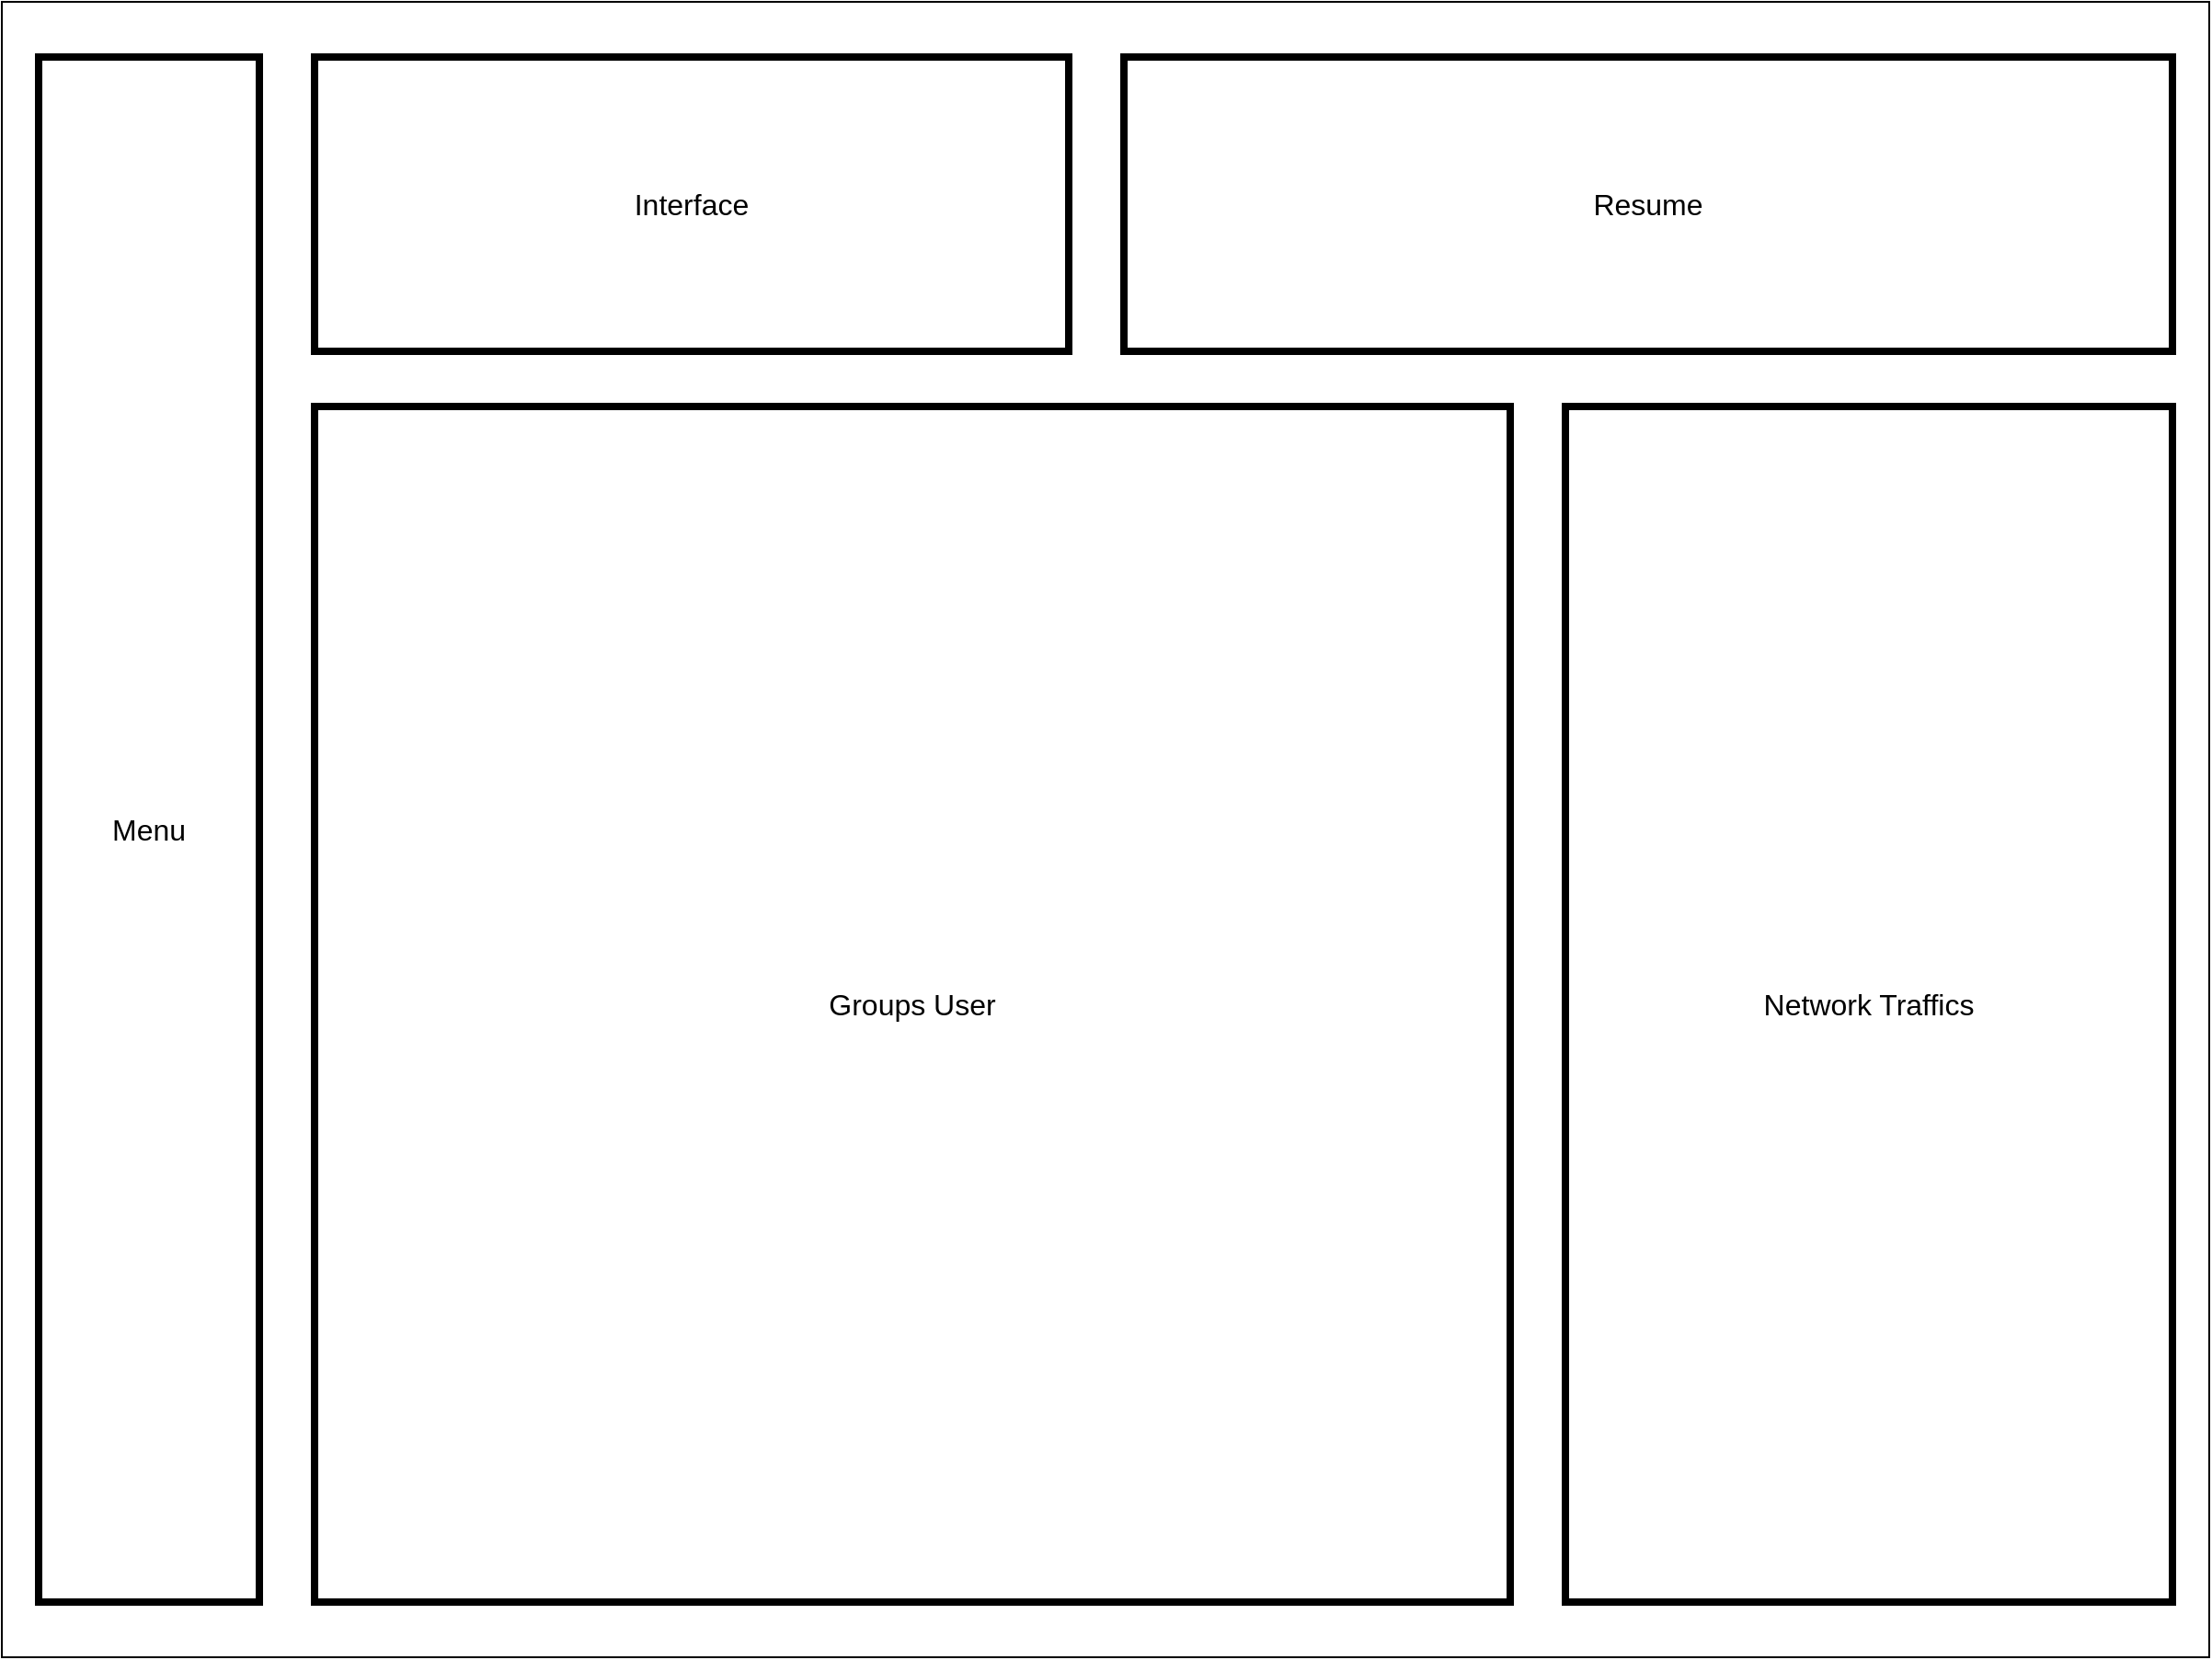 <mxfile version="24.7.17">
  <diagram name="Page-1" id="NP-bvgKCD1iRng7ugvCI">
    <mxGraphModel dx="3434" dy="1524" grid="1" gridSize="10" guides="1" tooltips="1" connect="1" arrows="1" fold="1" page="1" pageScale="1" pageWidth="827" pageHeight="1169" math="0" shadow="0">
      <root>
        <mxCell id="0" />
        <mxCell id="1" parent="0" />
        <mxCell id="EUwMQFjHViPAQiLTIeCK-2" value="" style="rounded=0;whiteSpace=wrap;html=1;" vertex="1" parent="1">
          <mxGeometry x="-600" y="100" width="1200" height="900" as="geometry" />
        </mxCell>
        <mxCell id="EUwMQFjHViPAQiLTIeCK-4" value="&lt;font style=&quot;font-size: 16px;&quot;&gt;Menu&lt;/font&gt;" style="rounded=0;whiteSpace=wrap;html=1;strokeWidth=4;" vertex="1" parent="1">
          <mxGeometry x="-580" y="130" width="120" height="840" as="geometry" />
        </mxCell>
        <mxCell id="EUwMQFjHViPAQiLTIeCK-5" value="&lt;font style=&quot;font-size: 16px;&quot;&gt;Interface&lt;/font&gt;" style="rounded=0;whiteSpace=wrap;html=1;strokeWidth=4;" vertex="1" parent="1">
          <mxGeometry x="-430" y="130" width="410" height="160" as="geometry" />
        </mxCell>
        <mxCell id="EUwMQFjHViPAQiLTIeCK-6" value="&lt;font style=&quot;font-size: 16px;&quot;&gt;Resume&lt;/font&gt;" style="rounded=0;whiteSpace=wrap;html=1;strokeWidth=4;" vertex="1" parent="1">
          <mxGeometry x="10" y="130" width="570" height="160" as="geometry" />
        </mxCell>
        <mxCell id="EUwMQFjHViPAQiLTIeCK-7" value="&lt;font style=&quot;font-size: 16px;&quot;&gt;Groups User&lt;/font&gt;" style="rounded=0;whiteSpace=wrap;html=1;strokeWidth=4;" vertex="1" parent="1">
          <mxGeometry x="-430" y="320" width="650" height="650" as="geometry" />
        </mxCell>
        <mxCell id="EUwMQFjHViPAQiLTIeCK-8" value="&lt;font style=&quot;font-size: 16px;&quot;&gt;Network Traffics&lt;/font&gt;" style="rounded=0;whiteSpace=wrap;html=1;strokeWidth=4;" vertex="1" parent="1">
          <mxGeometry x="250" y="320" width="330" height="650" as="geometry" />
        </mxCell>
      </root>
    </mxGraphModel>
  </diagram>
</mxfile>
